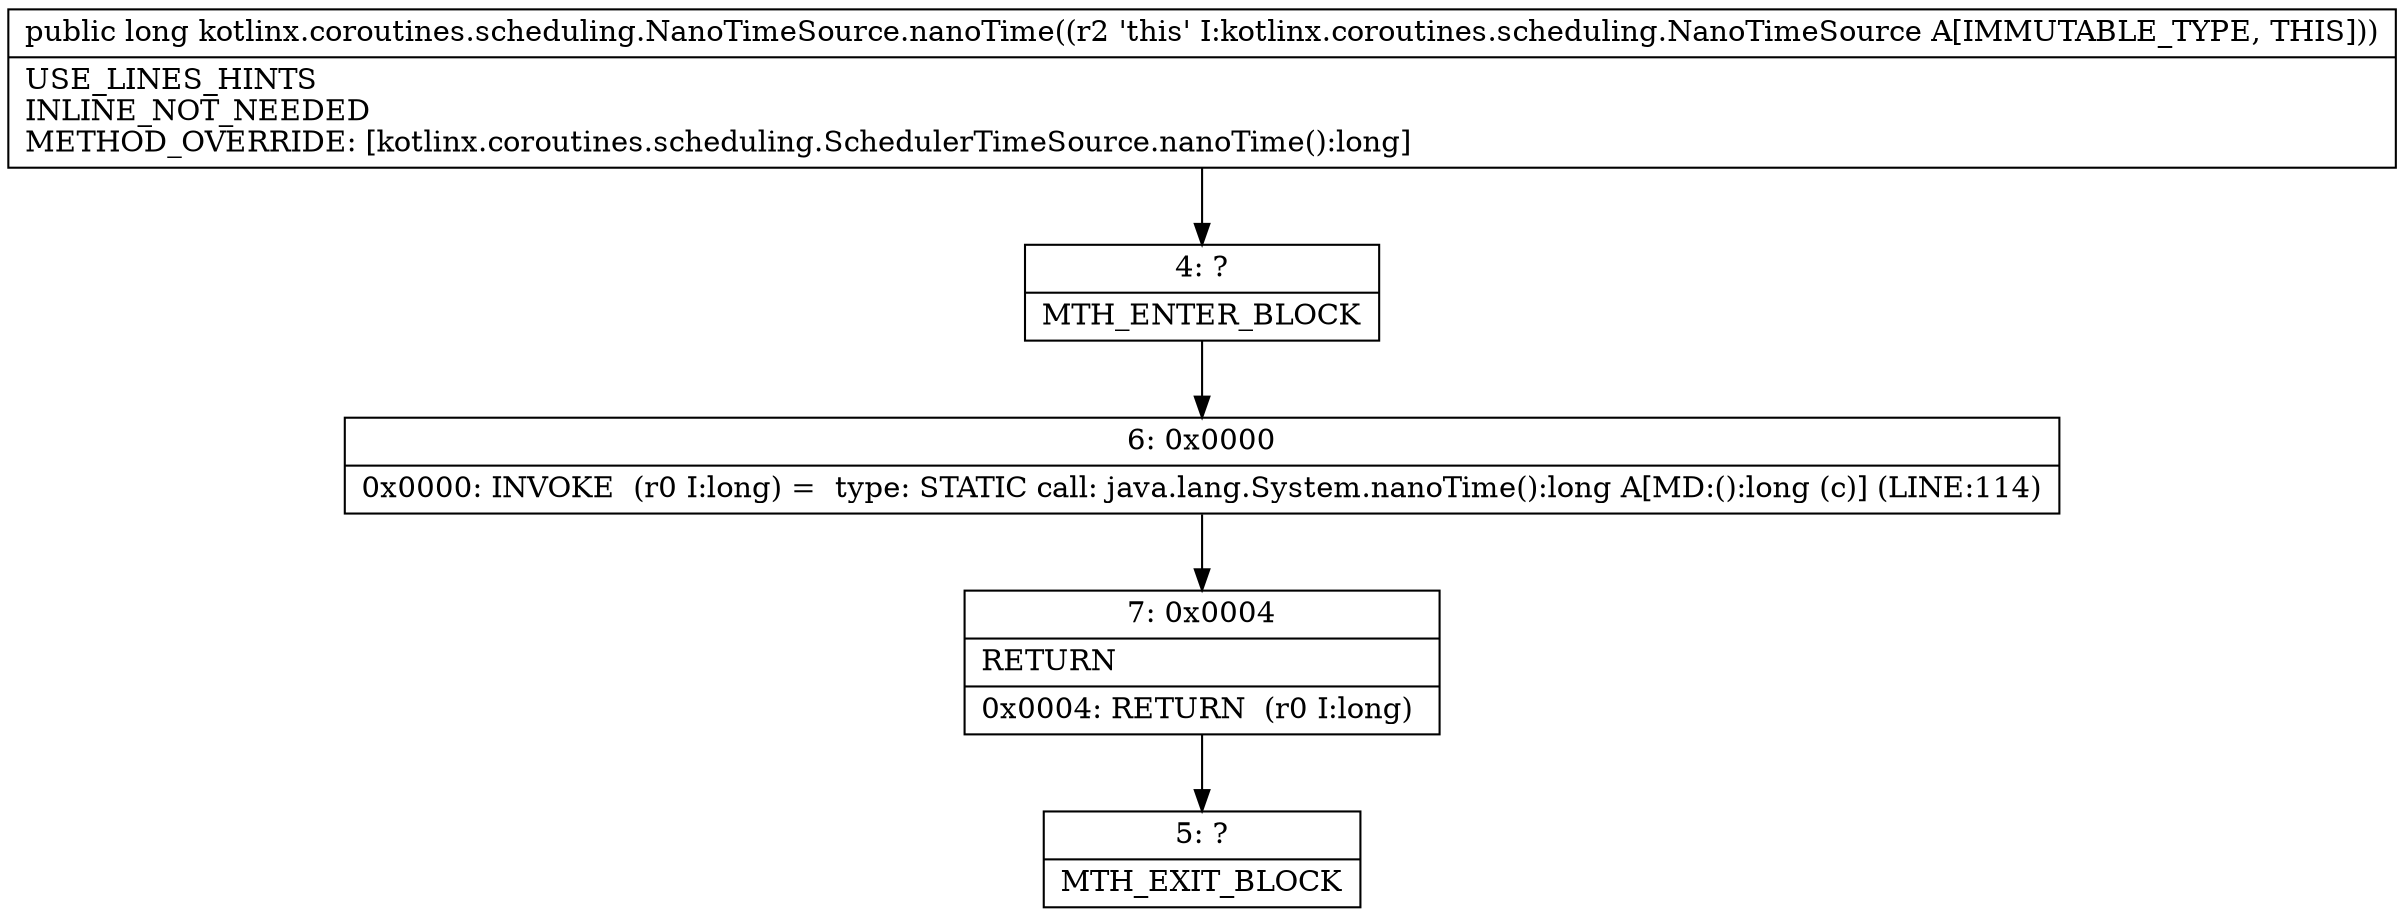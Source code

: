 digraph "CFG forkotlinx.coroutines.scheduling.NanoTimeSource.nanoTime()J" {
Node_4 [shape=record,label="{4\:\ ?|MTH_ENTER_BLOCK\l}"];
Node_6 [shape=record,label="{6\:\ 0x0000|0x0000: INVOKE  (r0 I:long) =  type: STATIC call: java.lang.System.nanoTime():long A[MD:():long (c)] (LINE:114)\l}"];
Node_7 [shape=record,label="{7\:\ 0x0004|RETURN\l|0x0004: RETURN  (r0 I:long) \l}"];
Node_5 [shape=record,label="{5\:\ ?|MTH_EXIT_BLOCK\l}"];
MethodNode[shape=record,label="{public long kotlinx.coroutines.scheduling.NanoTimeSource.nanoTime((r2 'this' I:kotlinx.coroutines.scheduling.NanoTimeSource A[IMMUTABLE_TYPE, THIS]))  | USE_LINES_HINTS\lINLINE_NOT_NEEDED\lMETHOD_OVERRIDE: [kotlinx.coroutines.scheduling.SchedulerTimeSource.nanoTime():long]\l}"];
MethodNode -> Node_4;Node_4 -> Node_6;
Node_6 -> Node_7;
Node_7 -> Node_5;
}

